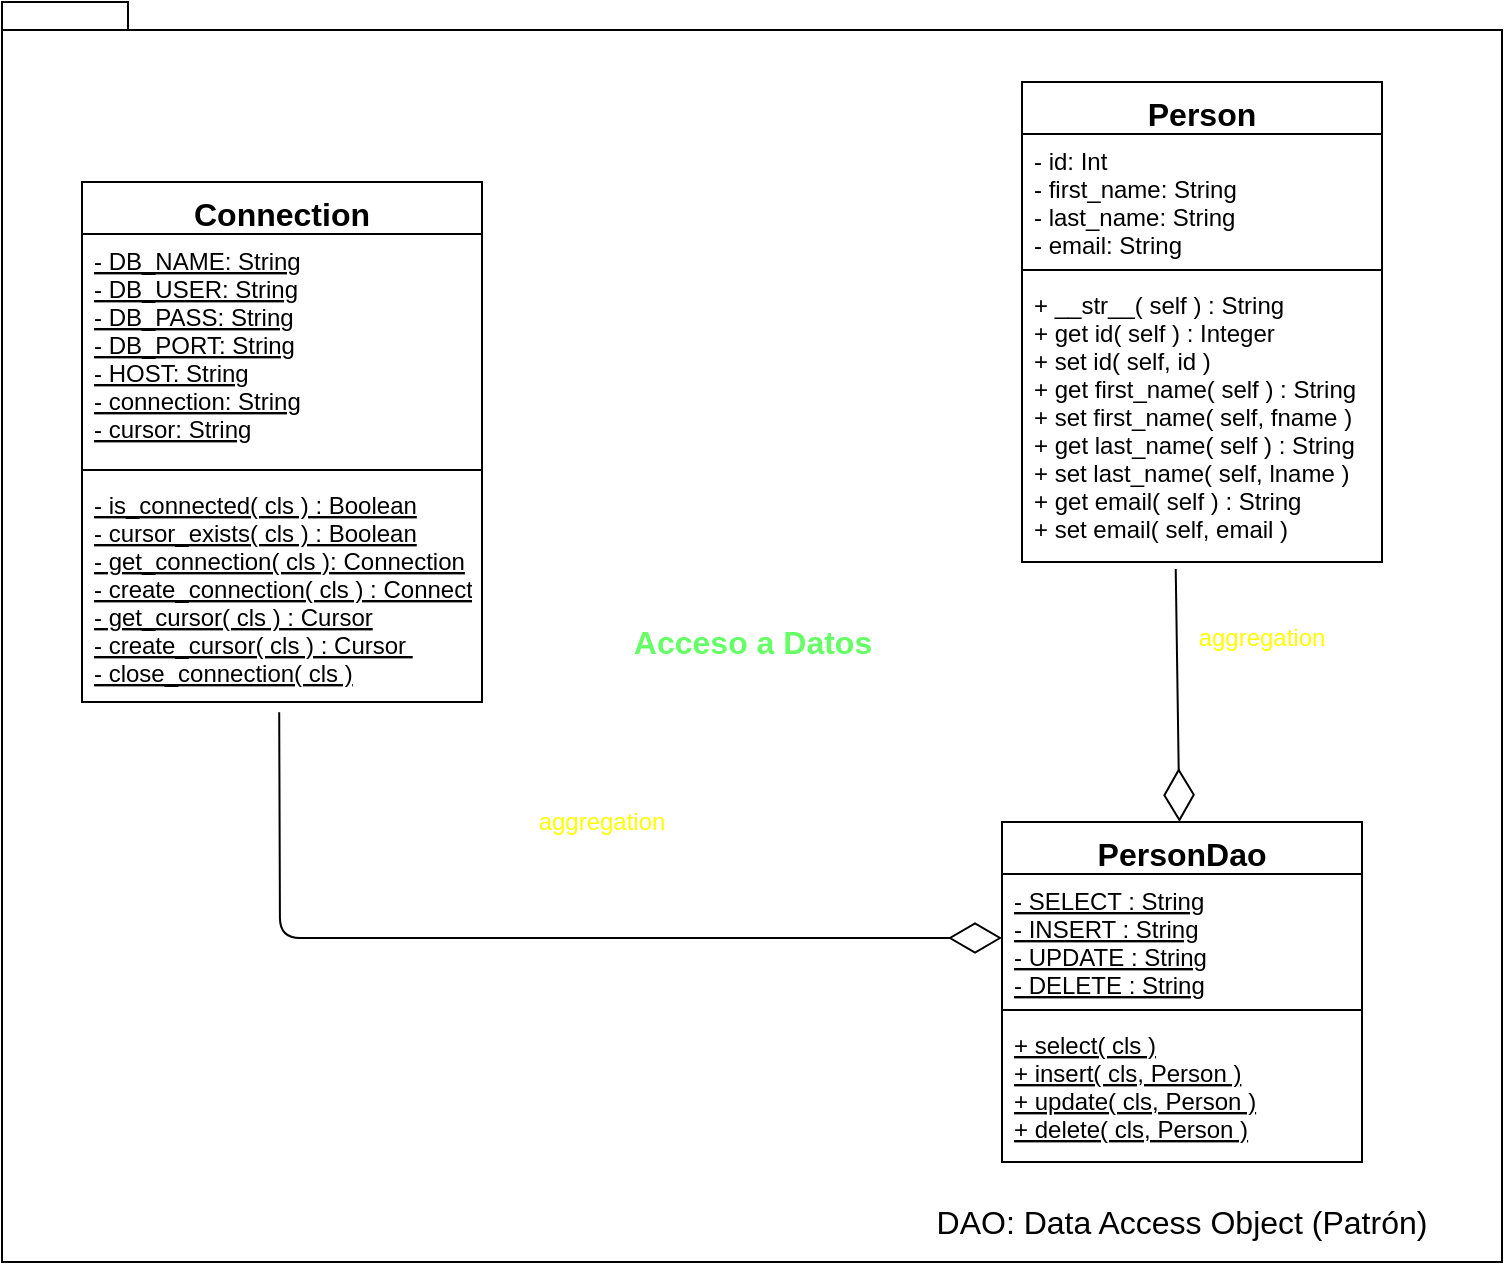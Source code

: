 <mxfile>
    <diagram id="d8zOrEtgL4XpGieikwaj" name="DAO - Clase Conexion">
        <mxGraphModel dx="1157" dy="457" grid="1" gridSize="10" guides="1" tooltips="1" connect="1" arrows="1" fold="1" page="1" pageScale="1" pageWidth="850" pageHeight="1100" math="0" shadow="0">
            <root>
                <mxCell id="0"/>
                <mxCell id="1" parent="0"/>
                <mxCell id="6" value="&lt;font color=&quot;#66ff66&quot;&gt;Acceso a Datos&lt;/font&gt;" style="shape=folder;fontStyle=1;spacingTop=10;tabWidth=40;tabHeight=14;tabPosition=left;html=1;fontSize=16;" parent="1" vertex="1">
                    <mxGeometry x="40" y="20" width="750" height="630" as="geometry"/>
                </mxCell>
                <mxCell id="2" value="Connection" style="swimlane;fontStyle=1;align=center;verticalAlign=top;childLayout=stackLayout;horizontal=1;startSize=26;horizontalStack=0;resizeParent=1;resizeParentMax=0;resizeLast=0;collapsible=1;marginBottom=0;fontSize=16;" parent="1" vertex="1">
                    <mxGeometry x="80" y="110" width="200" height="260" as="geometry"/>
                </mxCell>
                <mxCell id="3" value="- DB_NAME: String&#10;- DB_USER: String&#10;- DB_PASS: String&#10;- DB_PORT: String&#10;- HOST: String&#10;- connection: String&#10;- cursor: String" style="text;strokeColor=none;fillColor=none;align=left;verticalAlign=top;spacingLeft=4;spacingRight=4;overflow=hidden;rotatable=0;points=[[0,0.5],[1,0.5]];portConstraint=eastwest;fontStyle=4" parent="2" vertex="1">
                    <mxGeometry y="26" width="200" height="114" as="geometry"/>
                </mxCell>
                <mxCell id="4" value="" style="line;strokeWidth=1;fillColor=none;align=left;verticalAlign=middle;spacingTop=-1;spacingLeft=3;spacingRight=3;rotatable=0;labelPosition=right;points=[];portConstraint=eastwest;" parent="2" vertex="1">
                    <mxGeometry y="140" width="200" height="8" as="geometry"/>
                </mxCell>
                <mxCell id="5" value="- is_connected( cls ) : Boolean&#10;- cursor_exists( cls ) : Boolean&#10;- get_connection( cls ): Connection&#10;- create_connection( cls ) : Connection&#10;- get_cursor( cls ) : Cursor&#10;- create_cursor( cls ) : Cursor &#10;- close_connection( cls )" style="text;strokeColor=none;fillColor=none;align=left;verticalAlign=top;spacingLeft=4;spacingRight=4;overflow=hidden;rotatable=0;points=[[0,0.5],[1,0.5]];portConstraint=eastwest;fontStyle=4" parent="2" vertex="1">
                    <mxGeometry y="148" width="200" height="112" as="geometry"/>
                </mxCell>
                <mxCell id="7" value="Person" style="swimlane;fontStyle=1;align=center;verticalAlign=top;childLayout=stackLayout;horizontal=1;startSize=26;horizontalStack=0;resizeParent=1;resizeParentMax=0;resizeLast=0;collapsible=1;marginBottom=0;fontSize=16;" parent="1" vertex="1">
                    <mxGeometry x="550" y="60" width="180" height="240" as="geometry"/>
                </mxCell>
                <mxCell id="8" value="- id: Int&#10;- first_name: String&#10;- last_name: String&#10;- email: String" style="text;strokeColor=none;fillColor=none;align=left;verticalAlign=top;spacingLeft=4;spacingRight=4;overflow=hidden;rotatable=0;points=[[0,0.5],[1,0.5]];portConstraint=eastwest;" parent="7" vertex="1">
                    <mxGeometry y="26" width="180" height="64" as="geometry"/>
                </mxCell>
                <mxCell id="9" value="" style="line;strokeWidth=1;fillColor=none;align=left;verticalAlign=middle;spacingTop=-1;spacingLeft=3;spacingRight=3;rotatable=0;labelPosition=right;points=[];portConstraint=eastwest;" parent="7" vertex="1">
                    <mxGeometry y="90" width="180" height="8" as="geometry"/>
                </mxCell>
                <mxCell id="10" value="+ __str__( self ) : String&#10;+ get id( self ) : Integer&#10;+ set id( self, id )&#10;+ get first_name( self ) : String&#10;+ set first_name( self, fname )&#10;+ get last_name( self ) : String&#10;+ set last_name( self, lname )&#10;+ get email( self ) : String&#10;+ set email( self, email )" style="text;strokeColor=none;fillColor=none;align=left;verticalAlign=top;spacingLeft=4;spacingRight=4;overflow=hidden;rotatable=0;points=[[0,0.5],[1,0.5]];portConstraint=eastwest;" parent="7" vertex="1">
                    <mxGeometry y="98" width="180" height="142" as="geometry"/>
                </mxCell>
                <mxCell id="12" value="PersonDao" style="swimlane;fontStyle=1;align=center;verticalAlign=top;childLayout=stackLayout;horizontal=1;startSize=26;horizontalStack=0;resizeParent=1;resizeParentMax=0;resizeLast=0;collapsible=1;marginBottom=0;fontSize=16;" parent="1" vertex="1">
                    <mxGeometry x="540" y="430" width="180" height="170" as="geometry"/>
                </mxCell>
                <mxCell id="13" value="- SELECT : String&#10;- INSERT : String&#10;- UPDATE : String&#10;- DELETE : String" style="text;strokeColor=none;fillColor=none;align=left;verticalAlign=top;spacingLeft=4;spacingRight=4;overflow=hidden;rotatable=0;points=[[0,0.5],[1,0.5]];portConstraint=eastwest;fontStyle=4" parent="12" vertex="1">
                    <mxGeometry y="26" width="180" height="64" as="geometry"/>
                </mxCell>
                <mxCell id="14" value="" style="line;strokeWidth=1;fillColor=none;align=left;verticalAlign=middle;spacingTop=-1;spacingLeft=3;spacingRight=3;rotatable=0;labelPosition=right;points=[];portConstraint=eastwest;" parent="12" vertex="1">
                    <mxGeometry y="90" width="180" height="8" as="geometry"/>
                </mxCell>
                <mxCell id="15" value="+ select( cls )&#10;+ insert( cls, Person )&#10;+ update( cls, Person )&#10;+ delete( cls, Person )" style="text;strokeColor=none;fillColor=none;align=left;verticalAlign=top;spacingLeft=4;spacingRight=4;overflow=hidden;rotatable=0;points=[[0,0.5],[1,0.5]];portConstraint=eastwest;fontStyle=4" parent="12" vertex="1">
                    <mxGeometry y="98" width="180" height="72" as="geometry"/>
                </mxCell>
                <mxCell id="16" value="DAO: Data Access Object (Patrón)" style="text;html=1;strokeColor=none;fillColor=none;align=center;verticalAlign=middle;whiteSpace=wrap;rounded=0;fontSize=16;" parent="1" vertex="1">
                    <mxGeometry x="470" y="620" width="320" height="20" as="geometry"/>
                </mxCell>
                <mxCell id="17" value="" style="endArrow=diamondThin;endFill=0;endSize=24;html=1;fontSize=16;exitX=0.427;exitY=1.025;exitDx=0;exitDy=0;exitPerimeter=0;" parent="1" source="10" target="12" edge="1">
                    <mxGeometry width="160" relative="1" as="geometry">
                        <mxPoint x="450" y="310" as="sourcePoint"/>
                        <mxPoint x="610" y="310" as="targetPoint"/>
                    </mxGeometry>
                </mxCell>
                <mxCell id="18" value="aggregation" style="text;html=1;strokeColor=none;fillColor=none;align=center;verticalAlign=middle;whiteSpace=wrap;rounded=0;fontSize=12;fontColor=#FFFF00;" parent="1" vertex="1">
                    <mxGeometry x="650" y="328" width="40" height="20" as="geometry"/>
                </mxCell>
                <mxCell id="19" value="" style="endArrow=diamondThin;endFill=0;endSize=24;html=1;fontSize=12;fontColor=#FFFF00;exitX=0.493;exitY=1.046;exitDx=0;exitDy=0;exitPerimeter=0;" parent="1" source="5" target="13" edge="1">
                    <mxGeometry width="160" relative="1" as="geometry">
                        <mxPoint x="335" y="470" as="sourcePoint"/>
                        <mxPoint x="495" y="470" as="targetPoint"/>
                        <Array as="points">
                            <mxPoint x="179" y="488"/>
                        </Array>
                    </mxGeometry>
                </mxCell>
                <mxCell id="20" value="aggregation" style="text;html=1;strokeColor=none;fillColor=none;align=center;verticalAlign=middle;whiteSpace=wrap;rounded=0;fontSize=12;fontColor=#FFFF00;" parent="1" vertex="1">
                    <mxGeometry x="320" y="420" width="40" height="20" as="geometry"/>
                </mxCell>
            </root>
        </mxGraphModel>
    </diagram>
    <diagram name="DAO - Pool de Conexiones" id="SOlME2GAUXeCmH_Xemub">
        <mxGraphModel dx="1614" dy="457" grid="1" gridSize="10" guides="1" tooltips="1" connect="1" arrows="1" fold="1" page="1" pageScale="1" pageWidth="850" pageHeight="1100" math="0" shadow="0">
            <root>
                <mxCell id="JfeoU1YnXH6yxlMLA8HZ-0"/>
                <mxCell id="JfeoU1YnXH6yxlMLA8HZ-1" parent="JfeoU1YnXH6yxlMLA8HZ-0"/>
                <mxCell id="JfeoU1YnXH6yxlMLA8HZ-2" value="&lt;font color=&quot;#66ff66&quot;&gt;Pool de Conexiones&lt;/font&gt;" style="shape=folder;fontStyle=1;spacingTop=10;tabWidth=40;tabHeight=14;tabPosition=left;html=1;fontSize=16;" vertex="1" parent="JfeoU1YnXH6yxlMLA8HZ-1">
                    <mxGeometry x="20" y="20" width="810" height="640" as="geometry"/>
                </mxCell>
                <mxCell id="JfeoU1YnXH6yxlMLA8HZ-3" value="Connection" style="swimlane;fontStyle=1;align=center;verticalAlign=top;childLayout=stackLayout;horizontal=1;startSize=26;horizontalStack=0;resizeParent=1;resizeParentMax=0;resizeLast=0;collapsible=1;marginBottom=0;fontSize=16;" vertex="1" parent="JfeoU1YnXH6yxlMLA8HZ-1">
                    <mxGeometry x="50" y="70" width="310" height="250" as="geometry"/>
                </mxCell>
                <mxCell id="JfeoU1YnXH6yxlMLA8HZ-4" value="- _DB_NAME: String&#10;- _DB_USER: String&#10;- _DB_PASS: String&#10;- _DB_PORT: String&#10;- _HOST: String&#10;- _MINIMUM: Number = 1&#10;- _MAXIMUM: Number = 4&#10;- _pool: SimpleConnectionPool" style="text;strokeColor=none;fillColor=none;align=left;verticalAlign=top;spacingLeft=4;spacingRight=4;overflow=hidden;rotatable=0;points=[[0,0.5],[1,0.5]];portConstraint=eastwest;fontStyle=4" vertex="1" parent="JfeoU1YnXH6yxlMLA8HZ-3">
                    <mxGeometry y="26" width="310" height="114" as="geometry"/>
                </mxCell>
                <mxCell id="JfeoU1YnXH6yxlMLA8HZ-5" value="" style="line;strokeWidth=1;fillColor=none;align=left;verticalAlign=middle;spacingTop=-1;spacingLeft=3;spacingRight=3;rotatable=0;labelPosition=right;points=[];portConstraint=eastwest;" vertex="1" parent="JfeoU1YnXH6yxlMLA8HZ-3">
                    <mxGeometry y="140" width="310" height="8" as="geometry"/>
                </mxCell>
                <mxCell id="JfeoU1YnXH6yxlMLA8HZ-6" value="- pool_exists( cls ) : Boolean&#10;- create_pool( cls ) : SimpleConnectionPool&#10;- get_pool( cls ) : SimpleConnectionPool&#10;- get_pool_connection( cls ) : SimpleConnectionPool&#10;- release_connection( cls, connection )&#10;- close_connection( cls )" style="text;strokeColor=none;fillColor=none;align=left;verticalAlign=top;spacingLeft=4;spacingRight=4;overflow=hidden;rotatable=0;points=[[0,0.5],[1,0.5]];portConstraint=eastwest;fontStyle=4" vertex="1" parent="JfeoU1YnXH6yxlMLA8HZ-3">
                    <mxGeometry y="148" width="310" height="102" as="geometry"/>
                </mxCell>
                <mxCell id="JfeoU1YnXH6yxlMLA8HZ-7" value="Person" style="swimlane;fontStyle=1;align=center;verticalAlign=top;childLayout=stackLayout;horizontal=1;startSize=26;horizontalStack=0;resizeParent=1;resizeParentMax=0;resizeLast=0;collapsible=1;marginBottom=0;fontSize=16;" vertex="1" parent="JfeoU1YnXH6yxlMLA8HZ-1">
                    <mxGeometry x="600" y="60" width="180" height="240" as="geometry"/>
                </mxCell>
                <mxCell id="JfeoU1YnXH6yxlMLA8HZ-8" value="- id: Int&#10;- first_name: String&#10;- last_name: String&#10;- email: String" style="text;strokeColor=none;fillColor=none;align=left;verticalAlign=top;spacingLeft=4;spacingRight=4;overflow=hidden;rotatable=0;points=[[0,0.5],[1,0.5]];portConstraint=eastwest;" vertex="1" parent="JfeoU1YnXH6yxlMLA8HZ-7">
                    <mxGeometry y="26" width="180" height="64" as="geometry"/>
                </mxCell>
                <mxCell id="JfeoU1YnXH6yxlMLA8HZ-9" value="" style="line;strokeWidth=1;fillColor=none;align=left;verticalAlign=middle;spacingTop=-1;spacingLeft=3;spacingRight=3;rotatable=0;labelPosition=right;points=[];portConstraint=eastwest;" vertex="1" parent="JfeoU1YnXH6yxlMLA8HZ-7">
                    <mxGeometry y="90" width="180" height="8" as="geometry"/>
                </mxCell>
                <mxCell id="JfeoU1YnXH6yxlMLA8HZ-10" value="+ __str__( self ) : String&#10;+ get id( self ) : Integer&#10;+ set id( self, id )&#10;+ get first_name( self ) : String&#10;+ set first_name( self, fname )&#10;+ get last_name( self ) : String&#10;+ set last_name( self, lname )&#10;+ get email( self ) : String&#10;+ set email( self, email )" style="text;strokeColor=none;fillColor=none;align=left;verticalAlign=top;spacingLeft=4;spacingRight=4;overflow=hidden;rotatable=0;points=[[0,0.5],[1,0.5]];portConstraint=eastwest;" vertex="1" parent="JfeoU1YnXH6yxlMLA8HZ-7">
                    <mxGeometry y="98" width="180" height="142" as="geometry"/>
                </mxCell>
                <mxCell id="JfeoU1YnXH6yxlMLA8HZ-11" value="PersonDao" style="swimlane;fontStyle=1;align=center;verticalAlign=top;childLayout=stackLayout;horizontal=1;startSize=26;horizontalStack=0;resizeParent=1;resizeParentMax=0;resizeLast=0;collapsible=1;marginBottom=0;fontSize=16;" vertex="1" parent="JfeoU1YnXH6yxlMLA8HZ-1">
                    <mxGeometry x="600" y="430" width="180" height="170" as="geometry"/>
                </mxCell>
                <mxCell id="JfeoU1YnXH6yxlMLA8HZ-12" value="- SELECT : String&#10;- INSERT : String&#10;- UPDATE : String&#10;- DELETE : String" style="text;strokeColor=none;fillColor=none;align=left;verticalAlign=top;spacingLeft=4;spacingRight=4;overflow=hidden;rotatable=0;points=[[0,0.5],[1,0.5]];portConstraint=eastwest;fontStyle=4" vertex="1" parent="JfeoU1YnXH6yxlMLA8HZ-11">
                    <mxGeometry y="26" width="180" height="64" as="geometry"/>
                </mxCell>
                <mxCell id="JfeoU1YnXH6yxlMLA8HZ-13" value="" style="line;strokeWidth=1;fillColor=none;align=left;verticalAlign=middle;spacingTop=-1;spacingLeft=3;spacingRight=3;rotatable=0;labelPosition=right;points=[];portConstraint=eastwest;" vertex="1" parent="JfeoU1YnXH6yxlMLA8HZ-11">
                    <mxGeometry y="90" width="180" height="8" as="geometry"/>
                </mxCell>
                <mxCell id="JfeoU1YnXH6yxlMLA8HZ-14" value="+ select( cls )&#10;+ insert( cls, Person )&#10;+ update( cls, Person )&#10;+ delete( cls, Person )" style="text;strokeColor=none;fillColor=none;align=left;verticalAlign=top;spacingLeft=4;spacingRight=4;overflow=hidden;rotatable=0;points=[[0,0.5],[1,0.5]];portConstraint=eastwest;fontStyle=4" vertex="1" parent="JfeoU1YnXH6yxlMLA8HZ-11">
                    <mxGeometry y="98" width="180" height="72" as="geometry"/>
                </mxCell>
                <mxCell id="JfeoU1YnXH6yxlMLA8HZ-15" value="DAO: Data Access Object (Patrón)" style="text;html=1;strokeColor=none;fillColor=none;align=center;verticalAlign=middle;whiteSpace=wrap;rounded=0;fontSize=16;" vertex="1" parent="JfeoU1YnXH6yxlMLA8HZ-1">
                    <mxGeometry x="520" y="620" width="320" height="20" as="geometry"/>
                </mxCell>
                <mxCell id="JfeoU1YnXH6yxlMLA8HZ-16" value="" style="endArrow=diamondThin;endFill=0;endSize=24;html=1;fontSize=16;exitX=0.5;exitY=1;exitDx=0;exitDy=0;exitPerimeter=0;" edge="1" parent="JfeoU1YnXH6yxlMLA8HZ-1" source="JfeoU1YnXH6yxlMLA8HZ-10" target="JfeoU1YnXH6yxlMLA8HZ-11">
                    <mxGeometry width="160" relative="1" as="geometry">
                        <mxPoint x="629" y="300" as="sourcePoint"/>
                        <mxPoint x="610" y="310" as="targetPoint"/>
                    </mxGeometry>
                </mxCell>
                <mxCell id="JfeoU1YnXH6yxlMLA8HZ-17" value="aggregation" style="text;html=1;strokeColor=none;fillColor=none;align=center;verticalAlign=middle;whiteSpace=wrap;rounded=0;fontSize=12;fontColor=#FFFF00;" vertex="1" parent="JfeoU1YnXH6yxlMLA8HZ-1">
                    <mxGeometry x="710" y="360" width="40" height="20" as="geometry"/>
                </mxCell>
                <mxCell id="JfeoU1YnXH6yxlMLA8HZ-18" value="" style="endArrow=diamondThin;endFill=0;endSize=24;html=1;fontSize=12;fontColor=#FFFF00;exitX=0.493;exitY=1.046;exitDx=0;exitDy=0;exitPerimeter=0;entryX=0.5;entryY=0;entryDx=0;entryDy=0;" edge="1" parent="JfeoU1YnXH6yxlMLA8HZ-1" source="JfeoU1YnXH6yxlMLA8HZ-6" target="JfeoU1YnXH6yxlMLA8HZ-20">
                    <mxGeometry width="160" relative="1" as="geometry">
                        <mxPoint x="335" y="470" as="sourcePoint"/>
                        <mxPoint x="495" y="470" as="targetPoint"/>
                        <Array as="points"/>
                    </mxGeometry>
                </mxCell>
                <mxCell id="JfeoU1YnXH6yxlMLA8HZ-19" value="aggregation" style="text;html=1;strokeColor=none;fillColor=none;align=center;verticalAlign=middle;whiteSpace=wrap;rounded=0;fontSize=12;fontColor=#FFFF00;" vertex="1" parent="JfeoU1YnXH6yxlMLA8HZ-1">
                    <mxGeometry x="250" y="390" width="40" height="20" as="geometry"/>
                </mxCell>
                <mxCell id="JfeoU1YnXH6yxlMLA8HZ-20" value="Cursor" style="swimlane;fontStyle=1;align=center;verticalAlign=top;childLayout=stackLayout;horizontal=1;startSize=26;horizontalStack=0;resizeParent=1;resizeParentMax=0;resizeLast=0;collapsible=1;marginBottom=0;fontSize=16;" vertex="1" parent="JfeoU1YnXH6yxlMLA8HZ-1">
                    <mxGeometry x="50" y="480" width="410" height="120" as="geometry"/>
                </mxCell>
                <mxCell id="JfeoU1YnXH6yxlMLA8HZ-21" value="- connection: String&#10;- cursor: String" style="text;strokeColor=none;fillColor=none;align=left;verticalAlign=top;spacingLeft=4;spacingRight=4;overflow=hidden;rotatable=0;points=[[0,0.5],[1,0.5]];portConstraint=eastwest;fontStyle=4" vertex="1" parent="JfeoU1YnXH6yxlMLA8HZ-20">
                    <mxGeometry y="26" width="410" height="44" as="geometry"/>
                </mxCell>
                <mxCell id="JfeoU1YnXH6yxlMLA8HZ-22" value="" style="line;strokeWidth=1;fillColor=none;align=left;verticalAlign=middle;spacingTop=-1;spacingLeft=3;spacingRight=3;rotatable=0;labelPosition=right;points=[];portConstraint=eastwest;" vertex="1" parent="JfeoU1YnXH6yxlMLA8HZ-20">
                    <mxGeometry y="70" width="410" height="8" as="geometry"/>
                </mxCell>
                <mxCell id="JfeoU1YnXH6yxlMLA8HZ-23" value="- __enter__( self ) : Cursor&#10;- __exit__( self, exception_type, exception_value, exception_traceback )" style="text;strokeColor=none;fillColor=none;align=left;verticalAlign=top;spacingLeft=4;spacingRight=4;overflow=hidden;rotatable=0;points=[[0,0.5],[1,0.5]];portConstraint=eastwest;fontStyle=4" vertex="1" parent="JfeoU1YnXH6yxlMLA8HZ-20">
                    <mxGeometry y="78" width="410" height="42" as="geometry"/>
                </mxCell>
                <mxCell id="JfeoU1YnXH6yxlMLA8HZ-24" value="" style="endArrow=diamondThin;endFill=0;endSize=24;html=1;fontSize=16;entryX=0.011;entryY=1.078;entryDx=0;entryDy=0;entryPerimeter=0;" edge="1" parent="JfeoU1YnXH6yxlMLA8HZ-1" source="JfeoU1YnXH6yxlMLA8HZ-21" target="JfeoU1YnXH6yxlMLA8HZ-12">
                    <mxGeometry width="160" relative="1" as="geometry">
                        <mxPoint x="639" y="310" as="sourcePoint"/>
                        <mxPoint x="639.605" y="440" as="targetPoint"/>
                    </mxGeometry>
                </mxCell>
                <mxCell id="JfeoU1YnXH6yxlMLA8HZ-26" value="aggregation" style="text;html=1;strokeColor=none;fillColor=none;align=center;verticalAlign=middle;whiteSpace=wrap;rounded=0;fontSize=12;fontColor=#FFFF00;" vertex="1" parent="JfeoU1YnXH6yxlMLA8HZ-1">
                    <mxGeometry x="500" y="500" width="40" height="20" as="geometry"/>
                </mxCell>
            </root>
        </mxGraphModel>
    </diagram>
    <diagram id="YAIWomHtUepber-2QvPX" name="Pool &amp; Objectos de Conexion">
        &#xa;
        <mxGraphModel dx="1157" dy="428" grid="1" gridSize="10" guides="1" tooltips="1" connect="1" arrows="1" fold="1" page="1" pageScale="1" pageWidth="850" pageHeight="1100" math="0" shadow="0">
            &#xa;
            <root>
                &#xa;
                <mxCell id="CB5Gwcgg9uuy_SxPk9Em-0"/>
                &#xa;
                <mxCell id="CB5Gwcgg9uuy_SxPk9Em-1" parent="CB5Gwcgg9uuy_SxPk9Em-0"/>
                &#xa;
                <mxCell id="CB5Gwcgg9uuy_SxPk9Em-7" value="" style="ellipse;whiteSpace=wrap;html=1;strokeColor=#3399FF;" vertex="1" parent="CB5Gwcgg9uuy_SxPk9Em-1">
                    &#xa;
                    <mxGeometry x="270" y="90" width="150" height="310" as="geometry"/>
                    &#xa;
                </mxCell>
                &#xa;
                <mxCell id="CB5Gwcgg9uuy_SxPk9Em-5" value="" style="shape=cylinder;whiteSpace=wrap;html=1;boundedLbl=1;backgroundOutline=1;" vertex="1" parent="CB5Gwcgg9uuy_SxPk9Em-1">
                    &#xa;
                    <mxGeometry x="730" y="165" width="60" height="80" as="geometry"/>
                    &#xa;
                </mxCell>
                &#xa;
                <mxCell id="CB5Gwcgg9uuy_SxPk9Em-6" value="H" style="ellipse;fillColor=#ffffff;strokeColor=#000000;" vertex="1" parent="CB5Gwcgg9uuy_SxPk9Em-1">
                    &#xa;
                    <mxGeometry x="328" y="125" width="30" height="30" as="geometry"/>
                    &#xa;
                </mxCell>
                &#xa;
                <mxCell id="CB5Gwcgg9uuy_SxPk9Em-10" value="H" style="ellipse;fillColor=#ffffff;strokeColor=#000000;" vertex="1" parent="CB5Gwcgg9uuy_SxPk9Em-1">
                    &#xa;
                    <mxGeometry x="330" y="185" width="30" height="30" as="geometry"/>
                    &#xa;
                </mxCell>
                &#xa;
                <mxCell id="CB5Gwcgg9uuy_SxPk9Em-13" value="&lt;div style=&quot;color: rgb(212 , 212 , 212) ; background-color: rgb(30 , 30 , 30) ; font-family: &amp;#34;droid sans mono&amp;#34; , monospace , monospace , &amp;#34;droid sans fallback&amp;#34; ; line-height: 19px&quot;&gt;&lt;span style=&quot;color: rgb(78 , 201 , 176)&quot;&gt;&lt;font style=&quot;font-size: 20px&quot;&gt;Postgres&lt;/font&gt;&lt;br&gt;&lt;span style=&quot;font-size: 14px&quot;&gt;Psycopg2&lt;/span&gt;&lt;br&gt;&lt;/span&gt;&lt;/div&gt;" style="rounded=1;whiteSpace=wrap;html=1;" vertex="1" parent="CB5Gwcgg9uuy_SxPk9Em-1">
                    &#xa;
                    <mxGeometry x="480" y="175" width="155" height="60" as="geometry"/>
                    &#xa;
                </mxCell>
                &#xa;
                <mxCell id="CB5Gwcgg9uuy_SxPk9Em-14" value="&lt;font color=&quot;#ffff00&quot; style=&quot;font-size: 19px&quot;&gt;Cliente #1&lt;/font&gt;" style="rounded=0;whiteSpace=wrap;html=1;strokeColor=#FFFF00;" vertex="1" parent="CB5Gwcgg9uuy_SxPk9Em-1">
                    &#xa;
                    <mxGeometry x="20" y="185" width="120" height="40" as="geometry"/>
                    &#xa;
                </mxCell>
                &#xa;
                <mxCell id="CB5Gwcgg9uuy_SxPk9Em-15" value="&lt;font color=&quot;#ffff00&quot; style=&quot;font-size: 19px&quot;&gt;Cliente #2&lt;/font&gt;" style="rounded=0;whiteSpace=wrap;html=1;strokeColor=#FFFF00;" vertex="1" parent="CB5Gwcgg9uuy_SxPk9Em-1">
                    &#xa;
                    <mxGeometry x="20" y="235" width="120" height="40" as="geometry"/>
                    &#xa;
                </mxCell>
                &#xa;
                <mxCell id="CB5Gwcgg9uuy_SxPk9Em-18" value="" style="endArrow=classic;html=1;exitX=1;exitY=0.5;exitDx=0;exitDy=0;entryX=0;entryY=0.5;entryDx=0;entryDy=0;strokeColor=#FF0000;" edge="1" parent="CB5Gwcgg9uuy_SxPk9Em-1" source="CB5Gwcgg9uuy_SxPk9Em-6" target="CB5Gwcgg9uuy_SxPk9Em-13">
                    &#xa;
                    <mxGeometry width="50" height="50" relative="1" as="geometry">
                        &#xa;
                        <mxPoint x="400" y="410" as="sourcePoint"/>
                        &#xa;
                        <mxPoint x="450" y="360" as="targetPoint"/>
                        &#xa;
                    </mxGeometry>
                    &#xa;
                </mxCell>
                &#xa;
                <mxCell id="CB5Gwcgg9uuy_SxPk9Em-19" value="" style="endArrow=classic;html=1;exitX=1;exitY=0.5;exitDx=0;exitDy=0;entryX=0;entryY=0.5;entryDx=0;entryDy=0;strokeColor=#FF0000;" edge="1" parent="CB5Gwcgg9uuy_SxPk9Em-1" source="CB5Gwcgg9uuy_SxPk9Em-10" target="CB5Gwcgg9uuy_SxPk9Em-13">
                    &#xa;
                    <mxGeometry width="50" height="50" relative="1" as="geometry">
                        &#xa;
                        <mxPoint x="400" y="410" as="sourcePoint"/>
                        &#xa;
                        <mxPoint x="450" y="360" as="targetPoint"/>
                        &#xa;
                    </mxGeometry>
                    &#xa;
                </mxCell>
                &#xa;
                <mxCell id="CB5Gwcgg9uuy_SxPk9Em-20" value="" style="endArrow=classic;html=1;entryX=0;entryY=0.5;entryDx=0;entryDy=0;exitX=1;exitY=0.5;exitDx=0;exitDy=0;strokeColor=#FF0000;" edge="1" parent="CB5Gwcgg9uuy_SxPk9Em-1" source="CB5Gwcgg9uuy_SxPk9Em-13" target="CB5Gwcgg9uuy_SxPk9Em-5">
                    &#xa;
                    <mxGeometry width="50" height="50" relative="1" as="geometry">
                        &#xa;
                        <mxPoint x="640" y="205" as="sourcePoint"/>
                        &#xa;
                        <mxPoint x="450" y="360" as="targetPoint"/>
                        &#xa;
                    </mxGeometry>
                    &#xa;
                </mxCell>
                &#xa;
                <mxCell id="CB5Gwcgg9uuy_SxPk9Em-21" value="" style="endArrow=classic;html=1;exitX=1;exitY=0.5;exitDx=0;exitDy=0;entryX=0;entryY=0.5;entryDx=0;entryDy=0;strokeColor=#FF0000;" edge="1" parent="CB5Gwcgg9uuy_SxPk9Em-1" source="CB5Gwcgg9uuy_SxPk9Em-14" target="CB5Gwcgg9uuy_SxPk9Em-6">
                    &#xa;
                    <mxGeometry width="50" height="50" relative="1" as="geometry">
                        &#xa;
                        <mxPoint x="400" y="410" as="sourcePoint"/>
                        &#xa;
                        <mxPoint x="450" y="360" as="targetPoint"/>
                        &#xa;
                    </mxGeometry>
                    &#xa;
                </mxCell>
                &#xa;
                <mxCell id="CB5Gwcgg9uuy_SxPk9Em-22" value="" style="endArrow=classic;html=1;exitX=1;exitY=0.5;exitDx=0;exitDy=0;entryX=0;entryY=0.5;entryDx=0;entryDy=0;strokeColor=#FF0000;" edge="1" parent="CB5Gwcgg9uuy_SxPk9Em-1" source="CB5Gwcgg9uuy_SxPk9Em-15" target="CB5Gwcgg9uuy_SxPk9Em-10">
                    &#xa;
                    <mxGeometry width="50" height="50" relative="1" as="geometry">
                        &#xa;
                        <mxPoint x="400" y="410" as="sourcePoint"/>
                        &#xa;
                        <mxPoint x="450" y="360" as="targetPoint"/>
                        &#xa;
                    </mxGeometry>
                    &#xa;
                </mxCell>
                &#xa;
                <mxCell id="CB5Gwcgg9uuy_SxPk9Em-23" value="&lt;font style=&quot;font-size: 20px&quot; color=&quot;#3399ff&quot;&gt;Pool&lt;/font&gt;" style="text;html=1;strokeColor=none;fillColor=none;align=center;verticalAlign=middle;whiteSpace=wrap;rounded=0;" vertex="1" parent="CB5Gwcgg9uuy_SxPk9Em-1">
                    &#xa;
                    <mxGeometry x="320" y="60" width="40" height="20" as="geometry"/>
                    &#xa;
                </mxCell>
                &#xa;
                <mxCell id="CB5Gwcgg9uuy_SxPk9Em-27" value="Connection Object" style="text;html=1;strokeColor=none;fillColor=none;align=center;verticalAlign=middle;whiteSpace=wrap;rounded=0;" vertex="1" parent="CB5Gwcgg9uuy_SxPk9Em-1">
                    &#xa;
                    <mxGeometry x="280" y="155" width="130" height="20" as="geometry"/>
                    &#xa;
                </mxCell>
                &#xa;
                <mxCell id="CB5Gwcgg9uuy_SxPk9Em-28" value="Connection Object" style="text;html=1;strokeColor=none;fillColor=none;align=center;verticalAlign=middle;whiteSpace=wrap;rounded=0;" vertex="1" parent="CB5Gwcgg9uuy_SxPk9Em-1">
                    &#xa;
                    <mxGeometry x="280" y="220" width="130" height="20" as="geometry"/>
                    &#xa;
                </mxCell>
                &#xa;
                <mxCell id="CB5Gwcgg9uuy_SxPk9Em-30" value="H" style="ellipse;fillColor=#ffffff;strokeColor=#000000;" vertex="1" parent="CB5Gwcgg9uuy_SxPk9Em-1">
                    &#xa;
                    <mxGeometry x="330" y="245" width="30" height="30" as="geometry"/>
                    &#xa;
                </mxCell>
                &#xa;
                <mxCell id="CB5Gwcgg9uuy_SxPk9Em-31" value="Connection Object" style="text;html=1;strokeColor=none;fillColor=none;align=center;verticalAlign=middle;whiteSpace=wrap;rounded=0;" vertex="1" parent="CB5Gwcgg9uuy_SxPk9Em-1">
                    &#xa;
                    <mxGeometry x="280" y="280" width="130" height="20" as="geometry"/>
                    &#xa;
                </mxCell>
                &#xa;
                <mxCell id="CB5Gwcgg9uuy_SxPk9Em-32" value="H" style="ellipse;fillColor=#ffffff;strokeColor=#000000;" vertex="1" parent="CB5Gwcgg9uuy_SxPk9Em-1">
                    &#xa;
                    <mxGeometry x="330" y="300" width="30" height="30" as="geometry"/>
                    &#xa;
                </mxCell>
                &#xa;
                <mxCell id="CB5Gwcgg9uuy_SxPk9Em-33" value="Connection Object" style="text;html=1;strokeColor=none;fillColor=none;align=center;verticalAlign=middle;whiteSpace=wrap;rounded=0;" vertex="1" parent="CB5Gwcgg9uuy_SxPk9Em-1">
                    &#xa;
                    <mxGeometry x="280" y="335" width="130" height="20" as="geometry"/>
                    &#xa;
                </mxCell>
                &#xa;
                <mxCell id="CB5Gwcgg9uuy_SxPk9Em-34" value="" style="endArrow=classic;html=1;entryX=0;entryY=0.7;entryDx=0;entryDy=0;exitX=1;exitY=0.75;exitDx=0;exitDy=0;strokeColor=#FF0000;" edge="1" parent="CB5Gwcgg9uuy_SxPk9Em-1" source="CB5Gwcgg9uuy_SxPk9Em-13" target="CB5Gwcgg9uuy_SxPk9Em-5">
                    &#xa;
                    <mxGeometry width="50" height="50" relative="1" as="geometry">
                        &#xa;
                        <mxPoint x="645" y="215" as="sourcePoint"/>
                        &#xa;
                        <mxPoint x="740" y="215" as="targetPoint"/>
                        &#xa;
                    </mxGeometry>
                    &#xa;
                </mxCell>
                &#xa;
                <mxCell id="CB5Gwcgg9uuy_SxPk9Em-35" value="" style="endArrow=block;startArrow=none;endFill=0;startFill=0;endSize=8;html=1;verticalAlign=bottom;dashed=1;labelBackgroundColor=none;exitX=0.5;exitY=1;exitDx=0;exitDy=0;strokeWidth=2;strokeColor=#FFFF00;" edge="1" parent="CB5Gwcgg9uuy_SxPk9Em-1" source="CB5Gwcgg9uuy_SxPk9Em-7">
                    &#xa;
                    <mxGeometry width="160" relative="1" as="geometry">
                        &#xa;
                        <mxPoint x="300" y="490" as="sourcePoint"/>
                        &#xa;
                        <mxPoint x="440" y="460" as="targetPoint"/>
                        &#xa;
                        <Array as="points">
                            &#xa;
                            <mxPoint x="345" y="460"/>
                            &#xa;
                        </Array>
                        &#xa;
                    </mxGeometry>
                    &#xa;
                </mxCell>
                &#xa;
                <mxCell id="CB5Gwcgg9uuy_SxPk9Em-36" value="Cantidad total de instancias de conexion 4" style="text;html=1;strokeColor=none;fillColor=none;align=left;verticalAlign=middle;whiteSpace=wrap;rounded=0;fontColor=#FFFF00;" vertex="1" parent="CB5Gwcgg9uuy_SxPk9Em-1">
                    &#xa;
                    <mxGeometry x="450" y="440" width="250" height="20" as="geometry"/>
                    &#xa;
                </mxCell>
                &#xa;
                <mxCell id="CB5Gwcgg9uuy_SxPk9Em-37" value="Cada instancia es liberada una ves a cumplido con su transaccion" style="text;html=1;strokeColor=none;fillColor=none;align=left;verticalAlign=middle;whiteSpace=wrap;rounded=0;fontColor=#FFFF00;" vertex="1" parent="CB5Gwcgg9uuy_SxPk9Em-1">
                    &#xa;
                    <mxGeometry x="450" y="460" width="370" height="20" as="geometry"/>
                    &#xa;
                </mxCell>
                &#xa;
                <mxCell id="CB5Gwcgg9uuy_SxPk9Em-38" value="" style="ellipse;whiteSpace=wrap;html=1;strokeColor=#3399FF;" vertex="1" parent="CB5Gwcgg9uuy_SxPk9Em-1">
                    &#xa;
                    <mxGeometry x="270" y="600" width="150" height="310" as="geometry"/>
                    &#xa;
                </mxCell>
                &#xa;
                <mxCell id="CB5Gwcgg9uuy_SxPk9Em-39" value="" style="shape=cylinder;whiteSpace=wrap;html=1;boundedLbl=1;backgroundOutline=1;" vertex="1" parent="CB5Gwcgg9uuy_SxPk9Em-1">
                    &#xa;
                    <mxGeometry x="730" y="675" width="60" height="80" as="geometry"/>
                    &#xa;
                </mxCell>
                &#xa;
                <mxCell id="CB5Gwcgg9uuy_SxPk9Em-40" value="H" style="ellipse;fillColor=#ffffff;strokeColor=#000000;" vertex="1" parent="CB5Gwcgg9uuy_SxPk9Em-1">
                    &#xa;
                    <mxGeometry x="328" y="635" width="30" height="30" as="geometry"/>
                    &#xa;
                </mxCell>
                &#xa;
                <mxCell id="CB5Gwcgg9uuy_SxPk9Em-41" value="H" style="ellipse;fillColor=#ffffff;strokeColor=#000000;" vertex="1" parent="CB5Gwcgg9uuy_SxPk9Em-1">
                    &#xa;
                    <mxGeometry x="330" y="695" width="30" height="30" as="geometry"/>
                    &#xa;
                </mxCell>
                &#xa;
                <mxCell id="CB5Gwcgg9uuy_SxPk9Em-42" value="&lt;div style=&quot;color: rgb(212 , 212 , 212) ; background-color: rgb(30 , 30 , 30) ; font-family: &amp;#34;droid sans mono&amp;#34; , monospace , monospace , &amp;#34;droid sans fallback&amp;#34; ; line-height: 19px&quot;&gt;&lt;span style=&quot;color: rgb(78 , 201 , 176)&quot;&gt;&lt;font style=&quot;font-size: 20px&quot;&gt;Postgres&lt;/font&gt;&lt;br&gt;&lt;span style=&quot;font-size: 14px&quot;&gt;Psycopg2&lt;/span&gt;&lt;br&gt;&lt;/span&gt;&lt;/div&gt;" style="rounded=1;whiteSpace=wrap;html=1;" vertex="1" parent="CB5Gwcgg9uuy_SxPk9Em-1">
                    &#xa;
                    <mxGeometry x="480" y="685" width="155" height="60" as="geometry"/>
                    &#xa;
                </mxCell>
                &#xa;
                <mxCell id="CB5Gwcgg9uuy_SxPk9Em-43" value="&lt;font color=&quot;#ffff00&quot; style=&quot;font-size: 19px&quot;&gt;Cliente #1&lt;/font&gt;" style="rounded=0;whiteSpace=wrap;html=1;strokeColor=#FFFF00;" vertex="1" parent="CB5Gwcgg9uuy_SxPk9Em-1">
                    &#xa;
                    <mxGeometry x="20" y="695" width="120" height="40" as="geometry"/>
                    &#xa;
                </mxCell>
                &#xa;
                <mxCell id="CB5Gwcgg9uuy_SxPk9Em-44" value="&lt;font color=&quot;#ffff00&quot; style=&quot;font-size: 19px&quot;&gt;Cliente #2&lt;/font&gt;" style="rounded=0;whiteSpace=wrap;html=1;strokeColor=#FFFF00;" vertex="1" parent="CB5Gwcgg9uuy_SxPk9Em-1">
                    &#xa;
                    <mxGeometry x="20" y="745" width="120" height="40" as="geometry"/>
                    &#xa;
                </mxCell>
                &#xa;
                <mxCell id="CB5Gwcgg9uuy_SxPk9Em-45" value="" style="endArrow=classic;html=1;exitX=1;exitY=0.5;exitDx=0;exitDy=0;entryX=0;entryY=0.5;entryDx=0;entryDy=0;strokeColor=#FF0000;" edge="1" source="CB5Gwcgg9uuy_SxPk9Em-40" target="CB5Gwcgg9uuy_SxPk9Em-42" parent="CB5Gwcgg9uuy_SxPk9Em-1">
                    &#xa;
                    <mxGeometry width="50" height="50" relative="1" as="geometry">
                        &#xa;
                        <mxPoint x="400" y="920" as="sourcePoint"/>
                        &#xa;
                        <mxPoint x="450" y="870" as="targetPoint"/>
                        &#xa;
                    </mxGeometry>
                    &#xa;
                </mxCell>
                &#xa;
                <mxCell id="CB5Gwcgg9uuy_SxPk9Em-46" value="" style="endArrow=classic;html=1;exitX=1;exitY=0.5;exitDx=0;exitDy=0;entryX=0;entryY=0.5;entryDx=0;entryDy=0;strokeColor=#FF0000;" edge="1" source="CB5Gwcgg9uuy_SxPk9Em-41" target="CB5Gwcgg9uuy_SxPk9Em-42" parent="CB5Gwcgg9uuy_SxPk9Em-1">
                    &#xa;
                    <mxGeometry width="50" height="50" relative="1" as="geometry">
                        &#xa;
                        <mxPoint x="400" y="920" as="sourcePoint"/>
                        &#xa;
                        <mxPoint x="450" y="870" as="targetPoint"/>
                        &#xa;
                    </mxGeometry>
                    &#xa;
                </mxCell>
                &#xa;
                <mxCell id="CB5Gwcgg9uuy_SxPk9Em-47" value="" style="endArrow=classic;html=1;entryX=0;entryY=0.5;entryDx=0;entryDy=0;exitX=1;exitY=0.5;exitDx=0;exitDy=0;strokeColor=#FF0000;" edge="1" source="CB5Gwcgg9uuy_SxPk9Em-42" target="CB5Gwcgg9uuy_SxPk9Em-39" parent="CB5Gwcgg9uuy_SxPk9Em-1">
                    &#xa;
                    <mxGeometry width="50" height="50" relative="1" as="geometry">
                        &#xa;
                        <mxPoint x="640" y="715" as="sourcePoint"/>
                        &#xa;
                        <mxPoint x="450" y="870" as="targetPoint"/>
                        &#xa;
                    </mxGeometry>
                    &#xa;
                </mxCell>
                &#xa;
                <mxCell id="CB5Gwcgg9uuy_SxPk9Em-48" value="" style="endArrow=classic;exitX=1;exitY=0.5;exitDx=0;exitDy=0;entryX=0;entryY=0.5;entryDx=0;entryDy=0;labelBackgroundColor=none;labelBorderColor=none;html=1;noLabel=1;fontColor=none;strokeColor=#FF0000;" edge="1" source="CB5Gwcgg9uuy_SxPk9Em-43" target="CB5Gwcgg9uuy_SxPk9Em-40" parent="CB5Gwcgg9uuy_SxPk9Em-1">
                    &#xa;
                    <mxGeometry width="50" height="50" relative="1" as="geometry">
                        &#xa;
                        <mxPoint x="400" y="920" as="sourcePoint"/>
                        &#xa;
                        <mxPoint x="450" y="870" as="targetPoint"/>
                        &#xa;
                    </mxGeometry>
                    &#xa;
                </mxCell>
                &#xa;
                <mxCell id="CB5Gwcgg9uuy_SxPk9Em-49" value="" style="endArrow=classic;html=1;exitX=1;exitY=0.5;exitDx=0;exitDy=0;entryX=0;entryY=0.5;entryDx=0;entryDy=0;strokeColor=#FF0000;" edge="1" source="CB5Gwcgg9uuy_SxPk9Em-44" target="CB5Gwcgg9uuy_SxPk9Em-41" parent="CB5Gwcgg9uuy_SxPk9Em-1">
                    &#xa;
                    <mxGeometry width="50" height="50" relative="1" as="geometry">
                        &#xa;
                        <mxPoint x="400" y="920" as="sourcePoint"/>
                        &#xa;
                        <mxPoint x="450" y="870" as="targetPoint"/>
                        &#xa;
                    </mxGeometry>
                    &#xa;
                </mxCell>
                &#xa;
                <mxCell id="CB5Gwcgg9uuy_SxPk9Em-51" value="Connection Object" style="text;html=1;strokeColor=none;fillColor=none;align=center;verticalAlign=middle;whiteSpace=wrap;rounded=0;" vertex="1" parent="CB5Gwcgg9uuy_SxPk9Em-1">
                    &#xa;
                    <mxGeometry x="280" y="665" width="130" height="20" as="geometry"/>
                    &#xa;
                </mxCell>
                &#xa;
                <mxCell id="CB5Gwcgg9uuy_SxPk9Em-52" value="Connection Object" style="text;html=1;strokeColor=none;fillColor=none;align=center;verticalAlign=middle;whiteSpace=wrap;rounded=0;" vertex="1" parent="CB5Gwcgg9uuy_SxPk9Em-1">
                    &#xa;
                    <mxGeometry x="280" y="730" width="130" height="20" as="geometry"/>
                    &#xa;
                </mxCell>
                &#xa;
                <mxCell id="CB5Gwcgg9uuy_SxPk9Em-53" value="H" style="ellipse;fillColor=#ffffff;strokeColor=#000000;" vertex="1" parent="CB5Gwcgg9uuy_SxPk9Em-1">
                    &#xa;
                    <mxGeometry x="330" y="755" width="30" height="30" as="geometry"/>
                    &#xa;
                </mxCell>
                &#xa;
                <mxCell id="CB5Gwcgg9uuy_SxPk9Em-54" value="Connection Object" style="text;html=1;strokeColor=none;fillColor=none;align=center;verticalAlign=middle;whiteSpace=wrap;rounded=0;" vertex="1" parent="CB5Gwcgg9uuy_SxPk9Em-1">
                    &#xa;
                    <mxGeometry x="280" y="790" width="130" height="20" as="geometry"/>
                    &#xa;
                </mxCell>
                &#xa;
                <mxCell id="CB5Gwcgg9uuy_SxPk9Em-55" value="H" style="ellipse;fillColor=#ffffff;strokeColor=#000000;" vertex="1" parent="CB5Gwcgg9uuy_SxPk9Em-1">
                    &#xa;
                    <mxGeometry x="330" y="810" width="30" height="30" as="geometry"/>
                    &#xa;
                </mxCell>
                &#xa;
                <mxCell id="CB5Gwcgg9uuy_SxPk9Em-56" value="Connection Object" style="text;html=1;strokeColor=none;fillColor=none;align=center;verticalAlign=middle;whiteSpace=wrap;rounded=0;" vertex="1" parent="CB5Gwcgg9uuy_SxPk9Em-1">
                    &#xa;
                    <mxGeometry x="280" y="845" width="130" height="20" as="geometry"/>
                    &#xa;
                </mxCell>
                &#xa;
                <mxCell id="CB5Gwcgg9uuy_SxPk9Em-57" value="" style="endArrow=classic;html=1;entryX=0;entryY=0.7;entryDx=0;entryDy=0;exitX=1;exitY=0.75;exitDx=0;exitDy=0;strokeColor=#FF0000;" edge="1" source="CB5Gwcgg9uuy_SxPk9Em-42" target="CB5Gwcgg9uuy_SxPk9Em-39" parent="CB5Gwcgg9uuy_SxPk9Em-1">
                    &#xa;
                    <mxGeometry width="50" height="50" relative="1" as="geometry">
                        &#xa;
                        <mxPoint x="645" y="725" as="sourcePoint"/>
                        &#xa;
                        <mxPoint x="740" y="725" as="targetPoint"/>
                        &#xa;
                    </mxGeometry>
                    &#xa;
                </mxCell>
                &#xa;
                <mxCell id="CB5Gwcgg9uuy_SxPk9Em-58" value="" style="endArrow=block;startArrow=none;endFill=0;startFill=0;endSize=8;html=1;verticalAlign=bottom;dashed=1;labelBackgroundColor=none;exitX=0.5;exitY=1;exitDx=0;exitDy=0;fillColor=#60a917;strokeWidth=2;strokeColor=#FFFF00;" edge="1" source="CB5Gwcgg9uuy_SxPk9Em-38" parent="CB5Gwcgg9uuy_SxPk9Em-1">
                    &#xa;
                    <mxGeometry width="160" relative="1" as="geometry">
                        &#xa;
                        <mxPoint x="300" y="1000" as="sourcePoint"/>
                        &#xa;
                        <mxPoint x="450" y="1020" as="targetPoint"/>
                        &#xa;
                        <Array as="points">
                            &#xa;
                            <mxPoint x="345" y="970"/>
                            &#xa;
                        </Array>
                        &#xa;
                    </mxGeometry>
                    &#xa;
                </mxCell>
                &#xa;
                <mxCell id="CB5Gwcgg9uuy_SxPk9Em-61" value="&lt;h1&gt;get_pool()&lt;br&gt;&lt;font style=&quot;font-size: 14px ; font-weight: normal&quot;&gt;Obtiene el objeto del pool&lt;/font&gt;&lt;/h1&gt;" style="text;html=1;strokeColor=none;fillColor=none;spacing=5;spacingTop=-20;whiteSpace=wrap;overflow=hidden;rounded=0;align=center;fontColor=#3399FF;" vertex="1" parent="CB5Gwcgg9uuy_SxPk9Em-1">
                    &#xa;
                    <mxGeometry x="40" y="540" width="190" height="70" as="geometry"/>
                    &#xa;
                </mxCell>
                &#xa;
                <mxCell id="CB5Gwcgg9uuy_SxPk9Em-86" value="&lt;h1&gt;&lt;font color=&quot;#ffffff&quot;&gt;&lt;font style=&quot;font-size: 18px&quot;&gt;get_pool_connection()&lt;/font&gt;&lt;br&gt;&lt;font style=&quot;font-weight: normal ; font-size: 12px&quot;&gt;Obtiene el objeto del pool&lt;/font&gt;&lt;/font&gt;&lt;/h1&gt;" style="text;html=1;strokeColor=none;fillColor=none;spacing=5;spacingTop=-20;whiteSpace=wrap;overflow=hidden;rounded=0;align=center;fontColor=#3399FF;" vertex="1" parent="CB5Gwcgg9uuy_SxPk9Em-1">
                    &#xa;
                    <mxGeometry x="470" y="565" width="200" height="70" as="geometry"/>
                    &#xa;
                </mxCell>
                &#xa;
                <mxCell id="CB5Gwcgg9uuy_SxPk9Em-87" value="" style="endArrow=classic;html=1;fontColor=#3399FF;strokeWidth=2;" edge="1" parent="CB5Gwcgg9uuy_SxPk9Em-1" source="CB5Gwcgg9uuy_SxPk9Em-86" target="CB5Gwcgg9uuy_SxPk9Em-40">
                    &#xa;
                    <mxGeometry width="50" height="50" relative="1" as="geometry">
                        &#xa;
                        <mxPoint x="400" y="770" as="sourcePoint"/>
                        &#xa;
                        <mxPoint x="450" y="720" as="targetPoint"/>
                        &#xa;
                    </mxGeometry>
                    &#xa;
                </mxCell>
                &#xa;
                <mxCell id="CB5Gwcgg9uuy_SxPk9Em-88" value="&lt;font style=&quot;font-size: 20px&quot; color=&quot;#3399ff&quot;&gt;Pool&lt;/font&gt;" style="text;html=1;strokeColor=none;fillColor=none;align=center;verticalAlign=middle;whiteSpace=wrap;rounded=0;" vertex="1" parent="CB5Gwcgg9uuy_SxPk9Em-1">
                    &#xa;
                    <mxGeometry x="323" y="565" width="40" height="20" as="geometry"/>
                    &#xa;
                </mxCell>
                &#xa;
                <mxCell id="CB5Gwcgg9uuy_SxPk9Em-89" value="" style="endArrow=classic;html=1;labelBackgroundColor=none;fontColor=none;exitX=1;exitY=1;exitDx=0;exitDy=0;entryX=0;entryY=0;entryDx=0;entryDy=0;strokeColor=#3399FF;strokeWidth=2;" edge="1" parent="CB5Gwcgg9uuy_SxPk9Em-1" source="CB5Gwcgg9uuy_SxPk9Em-61" target="CB5Gwcgg9uuy_SxPk9Em-38">
                    &#xa;
                    <mxGeometry width="50" height="50" relative="1" as="geometry">
                        &#xa;
                        <mxPoint x="400" y="820" as="sourcePoint"/>
                        &#xa;
                        <mxPoint x="450" y="770" as="targetPoint"/>
                        &#xa;
                    </mxGeometry>
                    &#xa;
                </mxCell>
                &#xa;
                <mxCell id="CB5Gwcgg9uuy_SxPk9Em-90" value="&lt;h1&gt;&lt;font&gt;&lt;font style=&quot;font-size: 18px&quot;&gt;release_connection()&lt;/font&gt;&lt;br&gt;&lt;font style=&quot;font-weight: normal ; font-size: 12px&quot;&gt;Libera el objecto de conexion&lt;/font&gt;&lt;/font&gt;&lt;/h1&gt;" style="text;html=1;strokeColor=none;fillColor=none;spacing=5;spacingTop=-20;whiteSpace=wrap;overflow=hidden;rounded=0;align=left;fontColor=#FFFF00;" vertex="1" parent="CB5Gwcgg9uuy_SxPk9Em-1">
                    &#xa;
                    <mxGeometry x="468.75" y="910" width="200" height="70" as="geometry"/>
                    &#xa;
                </mxCell>
                &#xa;
                <mxCell id="CB5Gwcgg9uuy_SxPk9Em-91" value="&lt;h1&gt;&lt;font&gt;&lt;font style=&quot;font-size: 18px&quot;&gt;close_connection()&lt;/font&gt;&lt;br&gt;&lt;font style=&quot;font-weight: normal ; font-size: 12px&quot;&gt;Cierra las conexiones del pool, es deicr, la conexion de todos los objetos del poll&lt;/font&gt;&lt;/font&gt;&lt;/h1&gt;" style="text;html=1;strokeColor=none;fillColor=none;spacing=5;spacingTop=-20;whiteSpace=wrap;overflow=hidden;rounded=0;align=left;fontColor=#FFFF00;" vertex="1" parent="CB5Gwcgg9uuy_SxPk9Em-1">
                    &#xa;
                    <mxGeometry x="470" y="1000" width="332.5" height="90" as="geometry"/>
                    &#xa;
                </mxCell>
                &#xa;
                <mxCell id="CB5Gwcgg9uuy_SxPk9Em-93" value="" style="endArrow=block;startArrow=none;endFill=0;startFill=0;endSize=8;html=1;verticalAlign=bottom;dashed=1;labelBackgroundColor=none;exitX=0.5;exitY=1;exitDx=0;exitDy=0;fillColor=#60a917;strokeWidth=2;strokeColor=#FFFF00;" edge="1" parent="CB5Gwcgg9uuy_SxPk9Em-1">
                    &#xa;
                    <mxGeometry width="160" relative="1" as="geometry">
                        &#xa;
                        <mxPoint x="345" y="911" as="sourcePoint"/>
                        &#xa;
                        <mxPoint x="460" y="940" as="targetPoint"/>
                        &#xa;
                        <Array as="points">
                            &#xa;
                            <mxPoint x="345" y="971"/>
                            &#xa;
                        </Array>
                        &#xa;
                    </mxGeometry>
                    &#xa;
                </mxCell>
                &#xa;
            </root>
            &#xa;
        </mxGraphModel>
        &#xa;
    </diagram>
</mxfile>